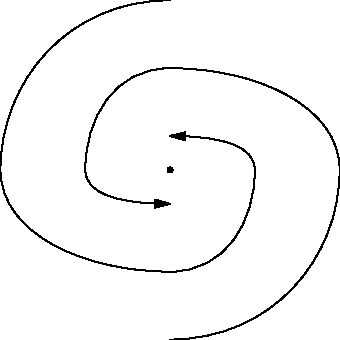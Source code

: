 size(6cm,6cm,IgnoreAspect);
import graph;

dot((0,0));

draw((0,1){W}..{S}(-0.8,0));
draw((-0.8,0){S}..{E}(0,-0.6));
draw((0,-0.6){E}..{N}(0.4,0));
draw((0.4,0){N}..{W}(0,0.2),Arrow);

draw((0,-1){E}..{N}(0.8,0));
draw((0.8,0){N}..{W}(0,0.6));
draw((0,0.6){W}..{S}(-0.4,0));
draw((-0.4,0){S}..{E}(0,-0.2),Arrow);
